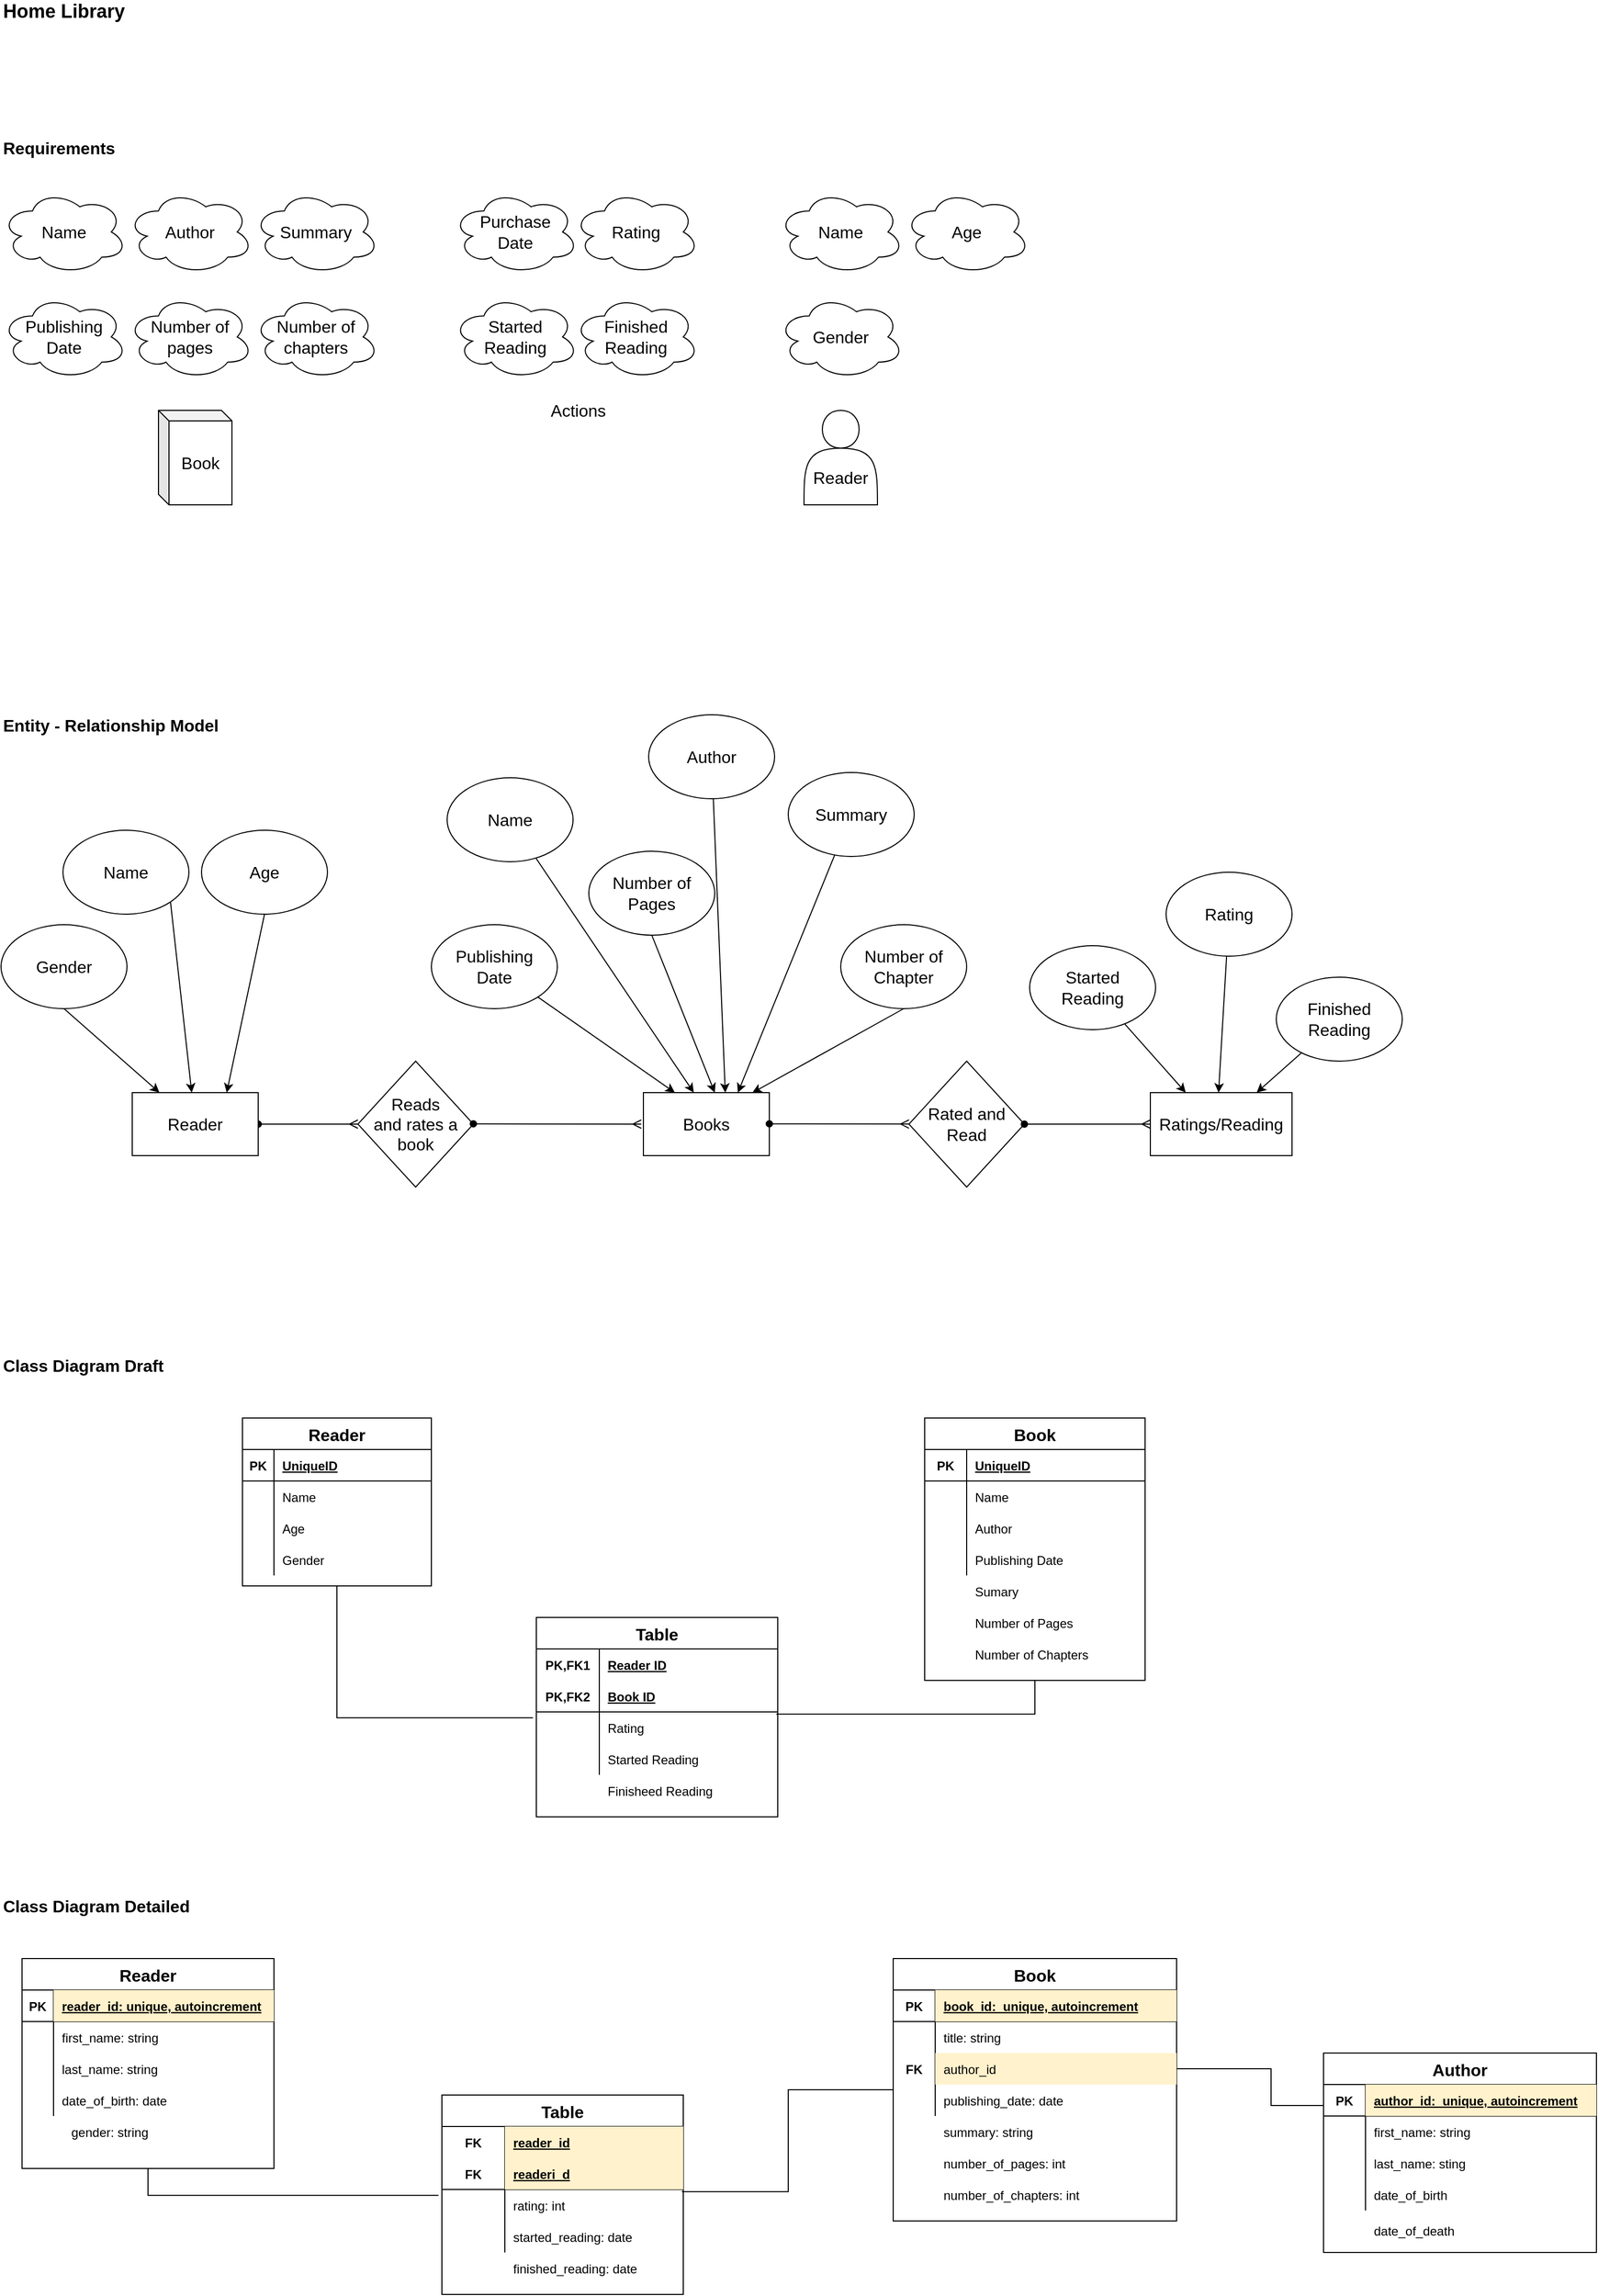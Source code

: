 <mxfile version="13.8.8" type="github">
  <diagram id="lw3_j7wf6DfLCtdXSwcF" name="Page-1">
    <mxGraphModel dx="1221" dy="871" grid="1" gridSize="10" guides="1" tooltips="1" connect="1" arrows="1" fold="1" page="1" pageScale="1" pageWidth="827" pageHeight="1169" math="0" shadow="0">
      <root>
        <mxCell id="0" />
        <mxCell id="1" parent="0" />
        <mxCell id="b3z_TrKQlpET2KXninBQ-1" value="Requirements" style="text;html=1;strokeColor=none;fillColor=none;align=left;verticalAlign=middle;whiteSpace=wrap;rounded=0;fontSize=16;fontStyle=1" parent="1" vertex="1">
          <mxGeometry x="60" y="160" width="140" height="20" as="geometry" />
        </mxCell>
        <mxCell id="b3z_TrKQlpET2KXninBQ-3" value="Book" style="shape=cube;whiteSpace=wrap;html=1;boundedLbl=1;backgroundOutline=1;darkOpacity=0.05;darkOpacity2=0.1;fontSize=16;size=10;" parent="1" vertex="1">
          <mxGeometry x="210" y="420" width="70" height="90" as="geometry" />
        </mxCell>
        <mxCell id="b3z_TrKQlpET2KXninBQ-4" value="Name" style="ellipse;shape=cloud;whiteSpace=wrap;html=1;fontSize=16;" parent="1" vertex="1">
          <mxGeometry x="800" y="210" width="120" height="80" as="geometry" />
        </mxCell>
        <mxCell id="b3z_TrKQlpET2KXninBQ-5" value="Age" style="ellipse;shape=cloud;whiteSpace=wrap;html=1;fontSize=16;" parent="1" vertex="1">
          <mxGeometry x="920" y="210" width="120" height="80" as="geometry" />
        </mxCell>
        <mxCell id="b3z_TrKQlpET2KXninBQ-6" value="Gender" style="ellipse;shape=cloud;whiteSpace=wrap;html=1;fontSize=16;" parent="1" vertex="1">
          <mxGeometry x="800" y="310" width="120" height="80" as="geometry" />
        </mxCell>
        <mxCell id="b3z_TrKQlpET2KXninBQ-7" value="Name" style="ellipse;shape=cloud;whiteSpace=wrap;html=1;fontSize=16;" parent="1" vertex="1">
          <mxGeometry x="60" y="210" width="120" height="80" as="geometry" />
        </mxCell>
        <mxCell id="b3z_TrKQlpET2KXninBQ-8" value="Author" style="ellipse;shape=cloud;whiteSpace=wrap;html=1;fontSize=16;" parent="1" vertex="1">
          <mxGeometry x="180" y="210" width="120" height="80" as="geometry" />
        </mxCell>
        <mxCell id="b3z_TrKQlpET2KXninBQ-9" value="Summary" style="ellipse;shape=cloud;whiteSpace=wrap;html=1;fontSize=16;" parent="1" vertex="1">
          <mxGeometry x="300" y="210" width="120" height="80" as="geometry" />
        </mxCell>
        <mxCell id="b3z_TrKQlpET2KXninBQ-10" value="Number of pages" style="ellipse;shape=cloud;whiteSpace=wrap;html=1;fontSize=16;" parent="1" vertex="1">
          <mxGeometry x="180" y="310" width="120" height="80" as="geometry" />
        </mxCell>
        <mxCell id="b3z_TrKQlpET2KXninBQ-11" value="Number of chapters" style="ellipse;shape=cloud;whiteSpace=wrap;html=1;fontSize=16;" parent="1" vertex="1">
          <mxGeometry x="300" y="310" width="120" height="80" as="geometry" />
        </mxCell>
        <mxCell id="b3z_TrKQlpET2KXninBQ-12" value="Publishing&lt;br&gt;Date" style="ellipse;shape=cloud;whiteSpace=wrap;html=1;fontSize=16;" parent="1" vertex="1">
          <mxGeometry x="60" y="310" width="120" height="80" as="geometry" />
        </mxCell>
        <mxCell id="b3z_TrKQlpET2KXninBQ-13" value="Purchase&lt;br&gt;Date" style="ellipse;shape=cloud;whiteSpace=wrap;html=1;fontSize=16;" parent="1" vertex="1">
          <mxGeometry x="490" y="210" width="120" height="80" as="geometry" />
        </mxCell>
        <mxCell id="b3z_TrKQlpET2KXninBQ-14" value="Started&lt;br&gt;Reading" style="ellipse;shape=cloud;whiteSpace=wrap;html=1;fontSize=16;" parent="1" vertex="1">
          <mxGeometry x="490" y="310" width="120" height="80" as="geometry" />
        </mxCell>
        <mxCell id="b3z_TrKQlpET2KXninBQ-15" value="Finished&lt;br&gt;Reading" style="ellipse;shape=cloud;whiteSpace=wrap;html=1;fontSize=16;" parent="1" vertex="1">
          <mxGeometry x="605" y="310" width="120" height="80" as="geometry" />
        </mxCell>
        <mxCell id="b3z_TrKQlpET2KXninBQ-16" value="Home Library" style="text;html=1;strokeColor=none;fillColor=none;align=left;verticalAlign=middle;whiteSpace=wrap;rounded=0;fontSize=18;fontStyle=1" parent="1" vertex="1">
          <mxGeometry x="60" y="30" width="150" height="20" as="geometry" />
        </mxCell>
        <mxCell id="b3z_TrKQlpET2KXninBQ-19" value="Rating" style="ellipse;shape=cloud;whiteSpace=wrap;html=1;fontSize=16;" parent="1" vertex="1">
          <mxGeometry x="605" y="210" width="120" height="80" as="geometry" />
        </mxCell>
        <mxCell id="b3z_TrKQlpET2KXninBQ-22" value="&lt;br&gt;&lt;br&gt;Reader" style="shape=actor;whiteSpace=wrap;html=1;fontSize=16;align=center;" parent="1" vertex="1">
          <mxGeometry x="825" y="420" width="70" height="90" as="geometry" />
        </mxCell>
        <mxCell id="b3z_TrKQlpET2KXninBQ-24" value="Actions" style="text;html=1;strokeColor=none;fillColor=none;align=center;verticalAlign=middle;whiteSpace=wrap;rounded=0;fontSize=16;" parent="1" vertex="1">
          <mxGeometry x="590" y="410" width="40" height="20" as="geometry" />
        </mxCell>
        <mxCell id="b3z_TrKQlpET2KXninBQ-25" value="Entity - Relationship Model" style="text;html=1;strokeColor=none;fillColor=none;align=left;verticalAlign=middle;whiteSpace=wrap;rounded=0;fontSize=16;fontStyle=1" parent="1" vertex="1">
          <mxGeometry x="60" y="710" width="220" height="20" as="geometry" />
        </mxCell>
        <mxCell id="b3z_TrKQlpET2KXninBQ-27" value="Books&lt;span style=&quot;color: rgba(0 , 0 , 0 , 0) ; font-family: monospace ; font-size: 0px&quot;&gt;%3CmxGraphModel%3E%3Croot%3E%3CmxCell%20id%3D%220%22%2F%3E%3CmxCell%20id%3D%221%22%20parent%3D%220%22%2F%3E%3CmxCell%20id%3D%222%22%20value%3D%22Requirements%22%20style%3D%22text%3Bhtml%3D1%3BstrokeColor%3Dnone%3BfillColor%3Dnone%3Balign%3Dleft%3BverticalAlign%3Dmiddle%3BwhiteSpace%3Dwrap%3Brounded%3D0%3BfontSize%3D16%3BfontStyle%3D1%22%20vertex%3D%221%22%20parent%3D%221%22%3E%3CmxGeometry%20x%3D%2240%22%20y%3D%2290%22%20width%3D%22140%22%20height%3D%2220%22%20as%3D%22geometry%22%2F%3E%3C%2FmxCell%3E%3C%2Froot%3E%3C%2FmxGraphModel%3E&lt;/span&gt;" style="rounded=0;whiteSpace=wrap;html=1;fontSize=16;align=center;" parent="1" vertex="1">
          <mxGeometry x="672" y="1070" width="120" height="60" as="geometry" />
        </mxCell>
        <mxCell id="b3z_TrKQlpET2KXninBQ-28" value="Ratings/Reading" style="rounded=0;whiteSpace=wrap;html=1;fontSize=16;align=center;" parent="1" vertex="1">
          <mxGeometry x="1155" y="1070" width="135" height="60" as="geometry" />
        </mxCell>
        <mxCell id="b3z_TrKQlpET2KXninBQ-67" style="edgeStyle=none;rounded=0;orthogonalLoop=1;jettySize=auto;html=1;entryX=0;entryY=0.5;entryDx=0;entryDy=0;fontSize=16;startArrow=oval;startFill=1;endArrow=ERmany;endFill=0;" parent="1" source="b3z_TrKQlpET2KXninBQ-29" target="b3z_TrKQlpET2KXninBQ-45" edge="1">
          <mxGeometry relative="1" as="geometry" />
        </mxCell>
        <mxCell id="b3z_TrKQlpET2KXninBQ-29" value="Reader" style="rounded=0;whiteSpace=wrap;html=1;fontSize=16;align=center;" parent="1" vertex="1">
          <mxGeometry x="185" y="1070" width="120" height="60" as="geometry" />
        </mxCell>
        <mxCell id="b3z_TrKQlpET2KXninBQ-60" style="edgeStyle=none;rounded=0;orthogonalLoop=1;jettySize=auto;html=1;fontSize=16;" parent="1" source="b3z_TrKQlpET2KXninBQ-30" edge="1">
          <mxGeometry relative="1" as="geometry">
            <mxPoint x="720" y="1070" as="targetPoint" />
          </mxGeometry>
        </mxCell>
        <mxCell id="b3z_TrKQlpET2KXninBQ-30" value="Name" style="ellipse;whiteSpace=wrap;html=1;fontSize=16;align=center;" parent="1" vertex="1">
          <mxGeometry x="485" y="770" width="120" height="80" as="geometry" />
        </mxCell>
        <mxCell id="b3z_TrKQlpET2KXninBQ-61" style="edgeStyle=none;rounded=0;orthogonalLoop=1;jettySize=auto;html=1;fontSize=16;" parent="1" source="b3z_TrKQlpET2KXninBQ-31" edge="1">
          <mxGeometry relative="1" as="geometry">
            <mxPoint x="750" y="1070" as="targetPoint" />
          </mxGeometry>
        </mxCell>
        <mxCell id="b3z_TrKQlpET2KXninBQ-31" value="Author" style="ellipse;whiteSpace=wrap;html=1;fontSize=16;align=center;" parent="1" vertex="1">
          <mxGeometry x="677" y="710" width="120" height="80" as="geometry" />
        </mxCell>
        <mxCell id="b3z_TrKQlpET2KXninBQ-62" style="edgeStyle=none;rounded=0;orthogonalLoop=1;jettySize=auto;html=1;entryX=0.75;entryY=0;entryDx=0;entryDy=0;fontSize=16;" parent="1" source="b3z_TrKQlpET2KXninBQ-32" target="b3z_TrKQlpET2KXninBQ-27" edge="1">
          <mxGeometry relative="1" as="geometry" />
        </mxCell>
        <mxCell id="b3z_TrKQlpET2KXninBQ-32" value="Summary" style="ellipse;whiteSpace=wrap;html=1;fontSize=16;align=center;" parent="1" vertex="1">
          <mxGeometry x="810" y="765" width="120" height="80" as="geometry" />
        </mxCell>
        <mxCell id="b3z_TrKQlpET2KXninBQ-57" style="edgeStyle=none;rounded=0;orthogonalLoop=1;jettySize=auto;html=1;entryX=0.25;entryY=0;entryDx=0;entryDy=0;fontSize=16;" parent="1" source="b3z_TrKQlpET2KXninBQ-33" target="b3z_TrKQlpET2KXninBQ-27" edge="1">
          <mxGeometry relative="1" as="geometry" />
        </mxCell>
        <mxCell id="b3z_TrKQlpET2KXninBQ-33" value="Publishing&lt;br&gt;Date" style="ellipse;whiteSpace=wrap;html=1;fontSize=16;align=center;" parent="1" vertex="1">
          <mxGeometry x="470" y="910" width="120" height="80" as="geometry" />
        </mxCell>
        <mxCell id="b3z_TrKQlpET2KXninBQ-58" style="edgeStyle=none;rounded=0;orthogonalLoop=1;jettySize=auto;html=1;exitX=0.5;exitY=1;exitDx=0;exitDy=0;fontSize=16;" parent="1" source="b3z_TrKQlpET2KXninBQ-34" edge="1">
          <mxGeometry relative="1" as="geometry">
            <mxPoint x="740" y="1070" as="targetPoint" />
          </mxGeometry>
        </mxCell>
        <mxCell id="b3z_TrKQlpET2KXninBQ-34" value="Number of&lt;br&gt;Pages" style="ellipse;whiteSpace=wrap;html=1;fontSize=16;align=center;" parent="1" vertex="1">
          <mxGeometry x="620" y="840" width="120" height="80" as="geometry" />
        </mxCell>
        <mxCell id="b3z_TrKQlpET2KXninBQ-59" style="edgeStyle=none;rounded=0;orthogonalLoop=1;jettySize=auto;html=1;exitX=0.5;exitY=1;exitDx=0;exitDy=0;entryX=0.865;entryY=0.002;entryDx=0;entryDy=0;fontSize=16;entryPerimeter=0;" parent="1" source="b3z_TrKQlpET2KXninBQ-35" target="b3z_TrKQlpET2KXninBQ-27" edge="1">
          <mxGeometry relative="1" as="geometry" />
        </mxCell>
        <mxCell id="b3z_TrKQlpET2KXninBQ-35" value="Number of&lt;br&gt;Chapter" style="ellipse;whiteSpace=wrap;html=1;fontSize=16;align=center;" parent="1" vertex="1">
          <mxGeometry x="860" y="910" width="120" height="80" as="geometry" />
        </mxCell>
        <mxCell id="b3z_TrKQlpET2KXninBQ-65" style="edgeStyle=none;rounded=0;orthogonalLoop=1;jettySize=auto;html=1;fontSize=16;" parent="1" source="b3z_TrKQlpET2KXninBQ-37" edge="1">
          <mxGeometry relative="1" as="geometry">
            <mxPoint x="1220" y="1070" as="targetPoint" />
          </mxGeometry>
        </mxCell>
        <mxCell id="b3z_TrKQlpET2KXninBQ-37" value="Rating" style="ellipse;whiteSpace=wrap;html=1;fontSize=16;align=center;" parent="1" vertex="1">
          <mxGeometry x="1170" y="860" width="120" height="80" as="geometry" />
        </mxCell>
        <mxCell id="b3z_TrKQlpET2KXninBQ-63" style="edgeStyle=none;rounded=0;orthogonalLoop=1;jettySize=auto;html=1;entryX=0.25;entryY=0;entryDx=0;entryDy=0;fontSize=16;" parent="1" source="b3z_TrKQlpET2KXninBQ-38" target="b3z_TrKQlpET2KXninBQ-28" edge="1">
          <mxGeometry relative="1" as="geometry" />
        </mxCell>
        <mxCell id="b3z_TrKQlpET2KXninBQ-38" value="Started&lt;br&gt;Reading" style="ellipse;whiteSpace=wrap;html=1;fontSize=16;align=center;" parent="1" vertex="1">
          <mxGeometry x="1040" y="930" width="120" height="80" as="geometry" />
        </mxCell>
        <mxCell id="b3z_TrKQlpET2KXninBQ-40" value="Rated and Read" style="rhombus;whiteSpace=wrap;html=1;fontSize=16;align=center;" parent="1" vertex="1">
          <mxGeometry x="925" y="1040" width="110" height="120" as="geometry" />
        </mxCell>
        <mxCell id="b3z_TrKQlpET2KXninBQ-66" style="edgeStyle=none;rounded=0;orthogonalLoop=1;jettySize=auto;html=1;entryX=0.75;entryY=0;entryDx=0;entryDy=0;fontSize=16;" parent="1" source="b3z_TrKQlpET2KXninBQ-41" target="b3z_TrKQlpET2KXninBQ-28" edge="1">
          <mxGeometry relative="1" as="geometry" />
        </mxCell>
        <mxCell id="b3z_TrKQlpET2KXninBQ-41" value="Finished&lt;br&gt;Reading" style="ellipse;whiteSpace=wrap;html=1;fontSize=16;align=center;" parent="1" vertex="1">
          <mxGeometry x="1275" y="960" width="120" height="80" as="geometry" />
        </mxCell>
        <mxCell id="b3z_TrKQlpET2KXninBQ-53" style="rounded=0;orthogonalLoop=1;jettySize=auto;html=1;exitX=1;exitY=1;exitDx=0;exitDy=0;fontSize=16;" parent="1" source="b3z_TrKQlpET2KXninBQ-42" target="b3z_TrKQlpET2KXninBQ-29" edge="1">
          <mxGeometry relative="1" as="geometry" />
        </mxCell>
        <mxCell id="b3z_TrKQlpET2KXninBQ-42" value="Name" style="ellipse;whiteSpace=wrap;html=1;fontSize=16;align=center;" parent="1" vertex="1">
          <mxGeometry x="119" y="820" width="120" height="80" as="geometry" />
        </mxCell>
        <mxCell id="b3z_TrKQlpET2KXninBQ-56" style="edgeStyle=none;rounded=0;orthogonalLoop=1;jettySize=auto;html=1;exitX=0.5;exitY=1;exitDx=0;exitDy=0;entryX=0.75;entryY=0;entryDx=0;entryDy=0;fontSize=16;" parent="1" source="b3z_TrKQlpET2KXninBQ-43" target="b3z_TrKQlpET2KXninBQ-29" edge="1">
          <mxGeometry relative="1" as="geometry" />
        </mxCell>
        <mxCell id="b3z_TrKQlpET2KXninBQ-43" value="Age" style="ellipse;whiteSpace=wrap;html=1;fontSize=16;align=center;" parent="1" vertex="1">
          <mxGeometry x="251" y="820" width="120" height="80" as="geometry" />
        </mxCell>
        <mxCell id="b3z_TrKQlpET2KXninBQ-52" style="rounded=0;orthogonalLoop=1;jettySize=auto;html=1;exitX=0.5;exitY=1;exitDx=0;exitDy=0;fontSize=16;" parent="1" source="b3z_TrKQlpET2KXninBQ-44" target="b3z_TrKQlpET2KXninBQ-29" edge="1">
          <mxGeometry relative="1" as="geometry" />
        </mxCell>
        <mxCell id="b3z_TrKQlpET2KXninBQ-44" value="Gender" style="ellipse;whiteSpace=wrap;html=1;fontSize=16;align=center;" parent="1" vertex="1">
          <mxGeometry x="60" y="910" width="120" height="80" as="geometry" />
        </mxCell>
        <mxCell id="b3z_TrKQlpET2KXninBQ-45" value="Reads&lt;br&gt;and rates a&lt;br&gt;book" style="rhombus;whiteSpace=wrap;html=1;fontSize=16;align=center;" parent="1" vertex="1">
          <mxGeometry x="400" y="1040" width="110" height="120" as="geometry" />
        </mxCell>
        <mxCell id="b3z_TrKQlpET2KXninBQ-68" style="edgeStyle=none;rounded=0;orthogonalLoop=1;jettySize=auto;html=1;fontSize=16;startArrow=oval;startFill=1;endArrow=ERmany;endFill=0;" parent="1" edge="1">
          <mxGeometry relative="1" as="geometry">
            <mxPoint x="510" y="1099.71" as="sourcePoint" />
            <mxPoint x="670" y="1100" as="targetPoint" />
          </mxGeometry>
        </mxCell>
        <mxCell id="b3z_TrKQlpET2KXninBQ-69" style="edgeStyle=none;rounded=0;orthogonalLoop=1;jettySize=auto;html=1;fontSize=16;startArrow=oval;startFill=1;endArrow=ERmany;endFill=0;" parent="1" target="b3z_TrKQlpET2KXninBQ-40" edge="1">
          <mxGeometry relative="1" as="geometry">
            <mxPoint x="792" y="1099.71" as="sourcePoint" />
            <mxPoint x="887" y="1099.71" as="targetPoint" />
          </mxGeometry>
        </mxCell>
        <mxCell id="b3z_TrKQlpET2KXninBQ-70" style="edgeStyle=none;rounded=0;orthogonalLoop=1;jettySize=auto;html=1;fontSize=16;startArrow=oval;startFill=1;endArrow=ERmany;endFill=0;exitX=1;exitY=0.5;exitDx=0;exitDy=0;entryX=0;entryY=0.5;entryDx=0;entryDy=0;" parent="1" source="b3z_TrKQlpET2KXninBQ-40" target="b3z_TrKQlpET2KXninBQ-28" edge="1">
          <mxGeometry relative="1" as="geometry">
            <mxPoint x="802" y="1109.71" as="sourcePoint" />
            <mxPoint x="935.078" y="1109.915" as="targetPoint" />
          </mxGeometry>
        </mxCell>
        <mxCell id="b3z_TrKQlpET2KXninBQ-170" style="edgeStyle=orthogonalEdgeStyle;rounded=0;orthogonalLoop=1;jettySize=auto;html=1;entryX=-0.014;entryY=0.186;entryDx=0;entryDy=0;entryPerimeter=0;startArrow=none;startFill=0;endArrow=none;endFill=0;fontSize=16;" parent="1" source="b3z_TrKQlpET2KXninBQ-113" target="b3z_TrKQlpET2KXninBQ-146" edge="1">
          <mxGeometry relative="1" as="geometry" />
        </mxCell>
        <mxCell id="b3z_TrKQlpET2KXninBQ-113" value="Reader" style="shape=table;startSize=30;container=1;collapsible=1;childLayout=tableLayout;fixedRows=1;rowLines=0;fontStyle=1;align=center;resizeLast=1;fontSize=16;" parent="1" vertex="1">
          <mxGeometry x="290" y="1380" width="180" height="160" as="geometry" />
        </mxCell>
        <mxCell id="b3z_TrKQlpET2KXninBQ-114" value="" style="shape=partialRectangle;collapsible=0;dropTarget=0;pointerEvents=0;fillColor=none;top=0;left=0;bottom=1;right=0;points=[[0,0.5],[1,0.5]];portConstraint=eastwest;" parent="b3z_TrKQlpET2KXninBQ-113" vertex="1">
          <mxGeometry y="30" width="180" height="30" as="geometry" />
        </mxCell>
        <mxCell id="b3z_TrKQlpET2KXninBQ-115" value="PK" style="shape=partialRectangle;connectable=0;fillColor=none;top=0;left=0;bottom=0;right=0;fontStyle=1;overflow=hidden;" parent="b3z_TrKQlpET2KXninBQ-114" vertex="1">
          <mxGeometry width="30" height="30" as="geometry" />
        </mxCell>
        <mxCell id="b3z_TrKQlpET2KXninBQ-116" value="UniqueID" style="shape=partialRectangle;connectable=0;fillColor=none;top=0;left=0;bottom=0;right=0;align=left;spacingLeft=6;fontStyle=5;overflow=hidden;" parent="b3z_TrKQlpET2KXninBQ-114" vertex="1">
          <mxGeometry x="30" width="150" height="30" as="geometry" />
        </mxCell>
        <mxCell id="b3z_TrKQlpET2KXninBQ-117" value="" style="shape=partialRectangle;collapsible=0;dropTarget=0;pointerEvents=0;fillColor=none;top=0;left=0;bottom=0;right=0;points=[[0,0.5],[1,0.5]];portConstraint=eastwest;" parent="b3z_TrKQlpET2KXninBQ-113" vertex="1">
          <mxGeometry y="60" width="180" height="30" as="geometry" />
        </mxCell>
        <mxCell id="b3z_TrKQlpET2KXninBQ-118" value="" style="shape=partialRectangle;connectable=0;fillColor=none;top=0;left=0;bottom=0;right=0;editable=1;overflow=hidden;" parent="b3z_TrKQlpET2KXninBQ-117" vertex="1">
          <mxGeometry width="30" height="30" as="geometry" />
        </mxCell>
        <mxCell id="b3z_TrKQlpET2KXninBQ-119" value="Name" style="shape=partialRectangle;connectable=0;fillColor=none;top=0;left=0;bottom=0;right=0;align=left;spacingLeft=6;overflow=hidden;" parent="b3z_TrKQlpET2KXninBQ-117" vertex="1">
          <mxGeometry x="30" width="150" height="30" as="geometry" />
        </mxCell>
        <mxCell id="b3z_TrKQlpET2KXninBQ-120" value="" style="shape=partialRectangle;collapsible=0;dropTarget=0;pointerEvents=0;fillColor=none;top=0;left=0;bottom=0;right=0;points=[[0,0.5],[1,0.5]];portConstraint=eastwest;" parent="b3z_TrKQlpET2KXninBQ-113" vertex="1">
          <mxGeometry y="90" width="180" height="30" as="geometry" />
        </mxCell>
        <mxCell id="b3z_TrKQlpET2KXninBQ-121" value="" style="shape=partialRectangle;connectable=0;fillColor=none;top=0;left=0;bottom=0;right=0;editable=1;overflow=hidden;" parent="b3z_TrKQlpET2KXninBQ-120" vertex="1">
          <mxGeometry width="30" height="30" as="geometry" />
        </mxCell>
        <mxCell id="b3z_TrKQlpET2KXninBQ-122" value="Age" style="shape=partialRectangle;connectable=0;fillColor=none;top=0;left=0;bottom=0;right=0;align=left;spacingLeft=6;overflow=hidden;" parent="b3z_TrKQlpET2KXninBQ-120" vertex="1">
          <mxGeometry x="30" width="150" height="30" as="geometry" />
        </mxCell>
        <mxCell id="b3z_TrKQlpET2KXninBQ-123" value="" style="shape=partialRectangle;collapsible=0;dropTarget=0;pointerEvents=0;fillColor=none;top=0;left=0;bottom=0;right=0;points=[[0,0.5],[1,0.5]];portConstraint=eastwest;" parent="b3z_TrKQlpET2KXninBQ-113" vertex="1">
          <mxGeometry y="120" width="180" height="30" as="geometry" />
        </mxCell>
        <mxCell id="b3z_TrKQlpET2KXninBQ-124" value="" style="shape=partialRectangle;connectable=0;fillColor=none;top=0;left=0;bottom=0;right=0;editable=1;overflow=hidden;" parent="b3z_TrKQlpET2KXninBQ-123" vertex="1">
          <mxGeometry width="30" height="30" as="geometry" />
        </mxCell>
        <mxCell id="b3z_TrKQlpET2KXninBQ-125" value="Gender" style="shape=partialRectangle;connectable=0;fillColor=none;top=0;left=0;bottom=0;right=0;align=left;spacingLeft=6;overflow=hidden;" parent="b3z_TrKQlpET2KXninBQ-123" vertex="1">
          <mxGeometry x="30" width="150" height="30" as="geometry" />
        </mxCell>
        <mxCell id="b3z_TrKQlpET2KXninBQ-171" style="edgeStyle=orthogonalEdgeStyle;rounded=0;orthogonalLoop=1;jettySize=auto;html=1;entryX=0.994;entryY=0.071;entryDx=0;entryDy=0;entryPerimeter=0;startArrow=none;startFill=0;endArrow=none;endFill=0;fontSize=16;" parent="1" source="b3z_TrKQlpET2KXninBQ-126" target="b3z_TrKQlpET2KXninBQ-146" edge="1">
          <mxGeometry relative="1" as="geometry" />
        </mxCell>
        <mxCell id="b3z_TrKQlpET2KXninBQ-126" value="Book" style="shape=table;startSize=30;container=1;collapsible=1;childLayout=tableLayout;fixedRows=1;rowLines=0;fontStyle=1;align=center;resizeLast=1;fontSize=16;" parent="1" vertex="1">
          <mxGeometry x="940" y="1380" width="210" height="250" as="geometry" />
        </mxCell>
        <mxCell id="b3z_TrKQlpET2KXninBQ-127" value="" style="shape=partialRectangle;collapsible=0;dropTarget=0;pointerEvents=0;fillColor=none;top=0;left=0;bottom=1;right=0;points=[[0,0.5],[1,0.5]];portConstraint=eastwest;" parent="b3z_TrKQlpET2KXninBQ-126" vertex="1">
          <mxGeometry y="30" width="210" height="30" as="geometry" />
        </mxCell>
        <mxCell id="b3z_TrKQlpET2KXninBQ-128" value="PK" style="shape=partialRectangle;connectable=0;fillColor=none;top=0;left=0;bottom=0;right=0;fontStyle=1;overflow=hidden;" parent="b3z_TrKQlpET2KXninBQ-127" vertex="1">
          <mxGeometry width="40" height="30" as="geometry" />
        </mxCell>
        <mxCell id="b3z_TrKQlpET2KXninBQ-129" value="UniqueID" style="shape=partialRectangle;connectable=0;fillColor=none;top=0;left=0;bottom=0;right=0;align=left;spacingLeft=6;fontStyle=5;overflow=hidden;" parent="b3z_TrKQlpET2KXninBQ-127" vertex="1">
          <mxGeometry x="40" width="170" height="30" as="geometry" />
        </mxCell>
        <mxCell id="b3z_TrKQlpET2KXninBQ-130" value="" style="shape=partialRectangle;collapsible=0;dropTarget=0;pointerEvents=0;fillColor=none;top=0;left=0;bottom=0;right=0;points=[[0,0.5],[1,0.5]];portConstraint=eastwest;" parent="b3z_TrKQlpET2KXninBQ-126" vertex="1">
          <mxGeometry y="60" width="210" height="30" as="geometry" />
        </mxCell>
        <mxCell id="b3z_TrKQlpET2KXninBQ-131" value="" style="shape=partialRectangle;connectable=0;fillColor=none;top=0;left=0;bottom=0;right=0;editable=1;overflow=hidden;" parent="b3z_TrKQlpET2KXninBQ-130" vertex="1">
          <mxGeometry width="40" height="30" as="geometry" />
        </mxCell>
        <mxCell id="b3z_TrKQlpET2KXninBQ-132" value="Name" style="shape=partialRectangle;connectable=0;fillColor=none;top=0;left=0;bottom=0;right=0;align=left;spacingLeft=6;overflow=hidden;" parent="b3z_TrKQlpET2KXninBQ-130" vertex="1">
          <mxGeometry x="40" width="170" height="30" as="geometry" />
        </mxCell>
        <mxCell id="b3z_TrKQlpET2KXninBQ-133" value="" style="shape=partialRectangle;collapsible=0;dropTarget=0;pointerEvents=0;fillColor=none;top=0;left=0;bottom=0;right=0;points=[[0,0.5],[1,0.5]];portConstraint=eastwest;" parent="b3z_TrKQlpET2KXninBQ-126" vertex="1">
          <mxGeometry y="90" width="210" height="30" as="geometry" />
        </mxCell>
        <mxCell id="b3z_TrKQlpET2KXninBQ-134" value="" style="shape=partialRectangle;connectable=0;fillColor=none;top=0;left=0;bottom=0;right=0;editable=1;overflow=hidden;" parent="b3z_TrKQlpET2KXninBQ-133" vertex="1">
          <mxGeometry width="40" height="30" as="geometry" />
        </mxCell>
        <mxCell id="b3z_TrKQlpET2KXninBQ-135" value="Author" style="shape=partialRectangle;connectable=0;fillColor=none;top=0;left=0;bottom=0;right=0;align=left;spacingLeft=6;overflow=hidden;" parent="b3z_TrKQlpET2KXninBQ-133" vertex="1">
          <mxGeometry x="40" width="170" height="30" as="geometry" />
        </mxCell>
        <mxCell id="b3z_TrKQlpET2KXninBQ-136" value="" style="shape=partialRectangle;collapsible=0;dropTarget=0;pointerEvents=0;fillColor=none;top=0;left=0;bottom=0;right=0;points=[[0,0.5],[1,0.5]];portConstraint=eastwest;" parent="b3z_TrKQlpET2KXninBQ-126" vertex="1">
          <mxGeometry y="120" width="210" height="30" as="geometry" />
        </mxCell>
        <mxCell id="b3z_TrKQlpET2KXninBQ-137" value="" style="shape=partialRectangle;connectable=0;fillColor=none;top=0;left=0;bottom=0;right=0;editable=1;overflow=hidden;" parent="b3z_TrKQlpET2KXninBQ-136" vertex="1">
          <mxGeometry width="40" height="30" as="geometry" />
        </mxCell>
        <mxCell id="b3z_TrKQlpET2KXninBQ-138" value="Publishing Date" style="shape=partialRectangle;connectable=0;fillColor=none;top=0;left=0;bottom=0;right=0;align=left;spacingLeft=6;overflow=hidden;" parent="b3z_TrKQlpET2KXninBQ-136" vertex="1">
          <mxGeometry x="40" width="170" height="30" as="geometry" />
        </mxCell>
        <mxCell id="b3z_TrKQlpET2KXninBQ-139" value="Table" style="shape=table;startSize=30;container=1;collapsible=1;childLayout=tableLayout;fixedRows=1;rowLines=0;fontStyle=1;align=center;resizeLast=1;fontSize=16;" parent="1" vertex="1">
          <mxGeometry x="570" y="1570" width="230" height="190" as="geometry" />
        </mxCell>
        <mxCell id="b3z_TrKQlpET2KXninBQ-140" value="" style="shape=partialRectangle;collapsible=0;dropTarget=0;pointerEvents=0;fillColor=none;top=0;left=0;bottom=0;right=0;points=[[0,0.5],[1,0.5]];portConstraint=eastwest;" parent="b3z_TrKQlpET2KXninBQ-139" vertex="1">
          <mxGeometry y="30" width="230" height="30" as="geometry" />
        </mxCell>
        <mxCell id="b3z_TrKQlpET2KXninBQ-141" value="PK,FK1" style="shape=partialRectangle;connectable=0;fillColor=none;top=0;left=0;bottom=0;right=0;fontStyle=1;overflow=hidden;" parent="b3z_TrKQlpET2KXninBQ-140" vertex="1">
          <mxGeometry width="60" height="30" as="geometry" />
        </mxCell>
        <mxCell id="b3z_TrKQlpET2KXninBQ-142" value="Reader ID" style="shape=partialRectangle;connectable=0;fillColor=none;top=0;left=0;bottom=0;right=0;align=left;spacingLeft=6;fontStyle=5;overflow=hidden;" parent="b3z_TrKQlpET2KXninBQ-140" vertex="1">
          <mxGeometry x="60" width="170" height="30" as="geometry" />
        </mxCell>
        <mxCell id="b3z_TrKQlpET2KXninBQ-143" value="" style="shape=partialRectangle;collapsible=0;dropTarget=0;pointerEvents=0;fillColor=none;top=0;left=0;bottom=1;right=0;points=[[0,0.5],[1,0.5]];portConstraint=eastwest;" parent="b3z_TrKQlpET2KXninBQ-139" vertex="1">
          <mxGeometry y="60" width="230" height="30" as="geometry" />
        </mxCell>
        <mxCell id="b3z_TrKQlpET2KXninBQ-144" value="PK,FK2" style="shape=partialRectangle;connectable=0;fillColor=none;top=0;left=0;bottom=0;right=0;fontStyle=1;overflow=hidden;" parent="b3z_TrKQlpET2KXninBQ-143" vertex="1">
          <mxGeometry width="60" height="30" as="geometry" />
        </mxCell>
        <mxCell id="b3z_TrKQlpET2KXninBQ-145" value="Book ID" style="shape=partialRectangle;connectable=0;fillColor=none;top=0;left=0;bottom=0;right=0;align=left;spacingLeft=6;fontStyle=5;overflow=hidden;" parent="b3z_TrKQlpET2KXninBQ-143" vertex="1">
          <mxGeometry x="60" width="170" height="30" as="geometry" />
        </mxCell>
        <mxCell id="b3z_TrKQlpET2KXninBQ-146" value="" style="shape=partialRectangle;collapsible=0;dropTarget=0;pointerEvents=0;fillColor=none;top=0;left=0;bottom=0;right=0;points=[[0,0.5],[1,0.5]];portConstraint=eastwest;" parent="b3z_TrKQlpET2KXninBQ-139" vertex="1">
          <mxGeometry y="90" width="230" height="30" as="geometry" />
        </mxCell>
        <mxCell id="b3z_TrKQlpET2KXninBQ-147" value="" style="shape=partialRectangle;connectable=0;fillColor=none;top=0;left=0;bottom=0;right=0;editable=1;overflow=hidden;" parent="b3z_TrKQlpET2KXninBQ-146" vertex="1">
          <mxGeometry width="60" height="30" as="geometry" />
        </mxCell>
        <mxCell id="b3z_TrKQlpET2KXninBQ-148" value="Rating" style="shape=partialRectangle;connectable=0;fillColor=none;top=0;left=0;bottom=0;right=0;align=left;spacingLeft=6;overflow=hidden;" parent="b3z_TrKQlpET2KXninBQ-146" vertex="1">
          <mxGeometry x="60" width="170" height="30" as="geometry" />
        </mxCell>
        <mxCell id="b3z_TrKQlpET2KXninBQ-149" value="" style="shape=partialRectangle;collapsible=0;dropTarget=0;pointerEvents=0;fillColor=none;top=0;left=0;bottom=0;right=0;points=[[0,0.5],[1,0.5]];portConstraint=eastwest;" parent="b3z_TrKQlpET2KXninBQ-139" vertex="1">
          <mxGeometry y="120" width="230" height="30" as="geometry" />
        </mxCell>
        <mxCell id="b3z_TrKQlpET2KXninBQ-150" value="" style="shape=partialRectangle;connectable=0;fillColor=none;top=0;left=0;bottom=0;right=0;editable=1;overflow=hidden;" parent="b3z_TrKQlpET2KXninBQ-149" vertex="1">
          <mxGeometry width="60" height="30" as="geometry" />
        </mxCell>
        <mxCell id="b3z_TrKQlpET2KXninBQ-151" value="Started Reading" style="shape=partialRectangle;connectable=0;fillColor=none;top=0;left=0;bottom=0;right=0;align=left;spacingLeft=6;overflow=hidden;" parent="b3z_TrKQlpET2KXninBQ-149" vertex="1">
          <mxGeometry x="60" width="170" height="30" as="geometry" />
        </mxCell>
        <mxCell id="b3z_TrKQlpET2KXninBQ-165" value="Sumary" style="shape=partialRectangle;connectable=0;fillColor=none;top=0;left=0;bottom=0;right=0;align=left;spacingLeft=6;overflow=hidden;" parent="1" vertex="1">
          <mxGeometry x="980" y="1530" width="140" height="30" as="geometry" />
        </mxCell>
        <mxCell id="b3z_TrKQlpET2KXninBQ-166" value="Number of Pages" style="shape=partialRectangle;connectable=0;fillColor=none;top=0;left=0;bottom=0;right=0;align=left;spacingLeft=6;overflow=hidden;" parent="1" vertex="1">
          <mxGeometry x="980" y="1560" width="140" height="30" as="geometry" />
        </mxCell>
        <mxCell id="b3z_TrKQlpET2KXninBQ-167" value="Number of Chapters" style="shape=partialRectangle;connectable=0;fillColor=none;top=0;left=0;bottom=0;right=0;align=left;spacingLeft=6;overflow=hidden;" parent="1" vertex="1">
          <mxGeometry x="980" y="1590" width="140" height="30" as="geometry" />
        </mxCell>
        <mxCell id="b3z_TrKQlpET2KXninBQ-168" value="Finisheed Reading" style="shape=partialRectangle;connectable=0;fillColor=none;top=0;left=0;bottom=0;right=0;align=left;spacingLeft=6;overflow=hidden;" parent="1" vertex="1">
          <mxGeometry x="630" y="1720" width="170" height="30" as="geometry" />
        </mxCell>
        <mxCell id="b3z_TrKQlpET2KXninBQ-172" value="Class Diagram Draft" style="text;html=1;strokeColor=none;fillColor=none;align=left;verticalAlign=middle;whiteSpace=wrap;rounded=0;fontSize=16;fontStyle=1" parent="1" vertex="1">
          <mxGeometry x="60" y="1320" width="220" height="20" as="geometry" />
        </mxCell>
        <mxCell id="b3z_TrKQlpET2KXninBQ-174" style="edgeStyle=orthogonalEdgeStyle;rounded=0;orthogonalLoop=1;jettySize=auto;html=1;entryX=-0.014;entryY=0.186;entryDx=0;entryDy=0;entryPerimeter=0;startArrow=none;startFill=0;endArrow=none;endFill=0;fontSize=16;" parent="1" source="b3z_TrKQlpET2KXninBQ-175" target="b3z_TrKQlpET2KXninBQ-209" edge="1">
          <mxGeometry relative="1" as="geometry" />
        </mxCell>
        <mxCell id="b3z_TrKQlpET2KXninBQ-175" value="Reader" style="shape=table;startSize=30;container=1;collapsible=1;childLayout=tableLayout;fixedRows=1;rowLines=0;fontStyle=1;align=center;resizeLast=1;fontSize=16;" parent="1" vertex="1">
          <mxGeometry x="80" y="1895" width="240" height="200" as="geometry" />
        </mxCell>
        <mxCell id="b3z_TrKQlpET2KXninBQ-176" value="" style="shape=partialRectangle;collapsible=0;dropTarget=0;pointerEvents=0;fillColor=none;top=0;left=0;bottom=1;right=0;points=[[0,0.5],[1,0.5]];portConstraint=eastwest;" parent="b3z_TrKQlpET2KXninBQ-175" vertex="1">
          <mxGeometry y="30" width="240" height="30" as="geometry" />
        </mxCell>
        <mxCell id="b3z_TrKQlpET2KXninBQ-177" value="PK" style="shape=partialRectangle;connectable=0;fillColor=none;top=0;left=0;bottom=0;right=0;fontStyle=1;overflow=hidden;" parent="b3z_TrKQlpET2KXninBQ-176" vertex="1">
          <mxGeometry width="30" height="30" as="geometry" />
        </mxCell>
        <mxCell id="b3z_TrKQlpET2KXninBQ-178" value="reader_id: unique, autoincrement" style="shape=partialRectangle;connectable=0;fillColor=#fff2cc;top=0;left=0;bottom=0;right=0;align=left;spacingLeft=6;fontStyle=5;overflow=hidden;strokeColor=#d6b656;" parent="b3z_TrKQlpET2KXninBQ-176" vertex="1">
          <mxGeometry x="30" width="210" height="30" as="geometry" />
        </mxCell>
        <mxCell id="b3z_TrKQlpET2KXninBQ-179" value="" style="shape=partialRectangle;collapsible=0;dropTarget=0;pointerEvents=0;fillColor=none;top=0;left=0;bottom=0;right=0;points=[[0,0.5],[1,0.5]];portConstraint=eastwest;" parent="b3z_TrKQlpET2KXninBQ-175" vertex="1">
          <mxGeometry y="60" width="240" height="30" as="geometry" />
        </mxCell>
        <mxCell id="b3z_TrKQlpET2KXninBQ-180" value="" style="shape=partialRectangle;connectable=0;fillColor=none;top=0;left=0;bottom=0;right=0;editable=1;overflow=hidden;" parent="b3z_TrKQlpET2KXninBQ-179" vertex="1">
          <mxGeometry width="30" height="30" as="geometry" />
        </mxCell>
        <mxCell id="b3z_TrKQlpET2KXninBQ-181" value="first_name: string" style="shape=partialRectangle;connectable=0;fillColor=none;top=0;left=0;bottom=0;right=0;align=left;spacingLeft=6;overflow=hidden;" parent="b3z_TrKQlpET2KXninBQ-179" vertex="1">
          <mxGeometry x="30" width="210" height="30" as="geometry" />
        </mxCell>
        <mxCell id="b3z_TrKQlpET2KXninBQ-182" value="" style="shape=partialRectangle;collapsible=0;dropTarget=0;pointerEvents=0;fillColor=none;top=0;left=0;bottom=0;right=0;points=[[0,0.5],[1,0.5]];portConstraint=eastwest;" parent="b3z_TrKQlpET2KXninBQ-175" vertex="1">
          <mxGeometry y="90" width="240" height="30" as="geometry" />
        </mxCell>
        <mxCell id="b3z_TrKQlpET2KXninBQ-183" value="" style="shape=partialRectangle;connectable=0;fillColor=none;top=0;left=0;bottom=0;right=0;editable=1;overflow=hidden;" parent="b3z_TrKQlpET2KXninBQ-182" vertex="1">
          <mxGeometry width="30" height="30" as="geometry" />
        </mxCell>
        <mxCell id="b3z_TrKQlpET2KXninBQ-184" value="last_name: string" style="shape=partialRectangle;connectable=0;fillColor=none;top=0;left=0;bottom=0;right=0;align=left;spacingLeft=6;overflow=hidden;" parent="b3z_TrKQlpET2KXninBQ-182" vertex="1">
          <mxGeometry x="30" width="210" height="30" as="geometry" />
        </mxCell>
        <mxCell id="b3z_TrKQlpET2KXninBQ-185" value="" style="shape=partialRectangle;collapsible=0;dropTarget=0;pointerEvents=0;fillColor=none;top=0;left=0;bottom=0;right=0;points=[[0,0.5],[1,0.5]];portConstraint=eastwest;" parent="b3z_TrKQlpET2KXninBQ-175" vertex="1">
          <mxGeometry y="120" width="240" height="30" as="geometry" />
        </mxCell>
        <mxCell id="b3z_TrKQlpET2KXninBQ-186" value="" style="shape=partialRectangle;connectable=0;fillColor=none;top=0;left=0;bottom=0;right=0;editable=1;overflow=hidden;" parent="b3z_TrKQlpET2KXninBQ-185" vertex="1">
          <mxGeometry width="30" height="30" as="geometry" />
        </mxCell>
        <mxCell id="b3z_TrKQlpET2KXninBQ-187" value="date_of_birth: date" style="shape=partialRectangle;connectable=0;fillColor=none;top=0;left=0;bottom=0;right=0;align=left;spacingLeft=6;overflow=hidden;" parent="b3z_TrKQlpET2KXninBQ-185" vertex="1">
          <mxGeometry x="30" width="210" height="30" as="geometry" />
        </mxCell>
        <mxCell id="b3z_TrKQlpET2KXninBQ-188" style="edgeStyle=orthogonalEdgeStyle;rounded=0;orthogonalLoop=1;jettySize=auto;html=1;entryX=0.994;entryY=0.071;entryDx=0;entryDy=0;entryPerimeter=0;startArrow=none;startFill=0;endArrow=none;endFill=0;fontSize=16;" parent="1" source="b3z_TrKQlpET2KXninBQ-189" target="b3z_TrKQlpET2KXninBQ-209" edge="1">
          <mxGeometry relative="1" as="geometry" />
        </mxCell>
        <mxCell id="b3z_TrKQlpET2KXninBQ-189" value="Book" style="shape=table;startSize=30;container=1;collapsible=1;childLayout=tableLayout;fixedRows=1;rowLines=0;fontStyle=1;align=center;resizeLast=1;fontSize=16;" parent="1" vertex="1">
          <mxGeometry x="910" y="1895" width="270" height="250" as="geometry" />
        </mxCell>
        <mxCell id="b3z_TrKQlpET2KXninBQ-190" value="" style="shape=partialRectangle;collapsible=0;dropTarget=0;pointerEvents=0;fillColor=none;top=0;left=0;bottom=1;right=0;points=[[0,0.5],[1,0.5]];portConstraint=eastwest;" parent="b3z_TrKQlpET2KXninBQ-189" vertex="1">
          <mxGeometry y="30" width="270" height="30" as="geometry" />
        </mxCell>
        <mxCell id="b3z_TrKQlpET2KXninBQ-191" value="PK" style="shape=partialRectangle;connectable=0;fillColor=none;top=0;left=0;bottom=0;right=0;fontStyle=1;overflow=hidden;" parent="b3z_TrKQlpET2KXninBQ-190" vertex="1">
          <mxGeometry width="40" height="30" as="geometry" />
        </mxCell>
        <mxCell id="b3z_TrKQlpET2KXninBQ-192" value="book_id:  unique, autoincrement" style="shape=partialRectangle;connectable=0;fillColor=#fff2cc;top=0;left=0;bottom=0;right=0;align=left;spacingLeft=6;fontStyle=5;overflow=hidden;strokeColor=#d6b656;" parent="b3z_TrKQlpET2KXninBQ-190" vertex="1">
          <mxGeometry x="40" width="230" height="30" as="geometry" />
        </mxCell>
        <mxCell id="b3z_TrKQlpET2KXninBQ-193" value="" style="shape=partialRectangle;collapsible=0;dropTarget=0;pointerEvents=0;fillColor=none;top=0;left=0;bottom=0;right=0;points=[[0,0.5],[1,0.5]];portConstraint=eastwest;" parent="b3z_TrKQlpET2KXninBQ-189" vertex="1">
          <mxGeometry y="60" width="270" height="30" as="geometry" />
        </mxCell>
        <mxCell id="b3z_TrKQlpET2KXninBQ-194" value="" style="shape=partialRectangle;connectable=0;fillColor=none;top=0;left=0;bottom=0;right=0;editable=1;overflow=hidden;" parent="b3z_TrKQlpET2KXninBQ-193" vertex="1">
          <mxGeometry width="40" height="30" as="geometry" />
        </mxCell>
        <mxCell id="b3z_TrKQlpET2KXninBQ-195" value="title: string" style="shape=partialRectangle;connectable=0;fillColor=none;top=0;left=0;bottom=0;right=0;align=left;spacingLeft=6;overflow=hidden;" parent="b3z_TrKQlpET2KXninBQ-193" vertex="1">
          <mxGeometry x="40" width="230" height="30" as="geometry" />
        </mxCell>
        <mxCell id="b3z_TrKQlpET2KXninBQ-196" value="" style="shape=partialRectangle;collapsible=0;dropTarget=0;pointerEvents=0;fillColor=none;top=0;left=0;bottom=0;right=0;points=[[0,0.5],[1,0.5]];portConstraint=eastwest;" parent="b3z_TrKQlpET2KXninBQ-189" vertex="1">
          <mxGeometry y="90" width="270" height="30" as="geometry" />
        </mxCell>
        <mxCell id="b3z_TrKQlpET2KXninBQ-197" value="" style="shape=partialRectangle;connectable=0;fillColor=none;top=0;left=0;bottom=0;right=0;editable=1;overflow=hidden;" parent="b3z_TrKQlpET2KXninBQ-196" vertex="1">
          <mxGeometry width="40" height="30" as="geometry" />
        </mxCell>
        <mxCell id="b3z_TrKQlpET2KXninBQ-198" value="author_id" style="shape=partialRectangle;connectable=0;fillColor=#fff2cc;top=0;left=0;bottom=0;right=0;align=left;spacingLeft=6;overflow=hidden;strokeColor=#d6b656;" parent="b3z_TrKQlpET2KXninBQ-196" vertex="1">
          <mxGeometry x="40" width="230" height="30" as="geometry" />
        </mxCell>
        <mxCell id="b3z_TrKQlpET2KXninBQ-199" value="" style="shape=partialRectangle;collapsible=0;dropTarget=0;pointerEvents=0;fillColor=none;top=0;left=0;bottom=0;right=0;points=[[0,0.5],[1,0.5]];portConstraint=eastwest;" parent="b3z_TrKQlpET2KXninBQ-189" vertex="1">
          <mxGeometry y="120" width="270" height="30" as="geometry" />
        </mxCell>
        <mxCell id="b3z_TrKQlpET2KXninBQ-200" value="" style="shape=partialRectangle;connectable=0;fillColor=none;top=0;left=0;bottom=0;right=0;editable=1;overflow=hidden;" parent="b3z_TrKQlpET2KXninBQ-199" vertex="1">
          <mxGeometry width="40" height="30" as="geometry" />
        </mxCell>
        <mxCell id="b3z_TrKQlpET2KXninBQ-201" value="publishing_date: date" style="shape=partialRectangle;connectable=0;fillColor=none;top=0;left=0;bottom=0;right=0;align=left;spacingLeft=6;overflow=hidden;" parent="b3z_TrKQlpET2KXninBQ-199" vertex="1">
          <mxGeometry x="40" width="230" height="30" as="geometry" />
        </mxCell>
        <mxCell id="b3z_TrKQlpET2KXninBQ-202" value="Table" style="shape=table;startSize=30;container=1;collapsible=1;childLayout=tableLayout;fixedRows=1;rowLines=0;fontStyle=1;align=center;resizeLast=1;fontSize=16;" parent="1" vertex="1">
          <mxGeometry x="480" y="2025" width="230" height="190" as="geometry" />
        </mxCell>
        <mxCell id="b3z_TrKQlpET2KXninBQ-203" value="" style="shape=partialRectangle;collapsible=0;dropTarget=0;pointerEvents=0;fillColor=none;top=0;left=0;bottom=0;right=0;points=[[0,0.5],[1,0.5]];portConstraint=eastwest;" parent="b3z_TrKQlpET2KXninBQ-202" vertex="1">
          <mxGeometry y="30" width="230" height="30" as="geometry" />
        </mxCell>
        <mxCell id="b3z_TrKQlpET2KXninBQ-204" value="FK" style="shape=partialRectangle;connectable=0;fillColor=none;top=0;left=0;bottom=0;right=0;fontStyle=1;overflow=hidden;" parent="b3z_TrKQlpET2KXninBQ-203" vertex="1">
          <mxGeometry width="60" height="30" as="geometry" />
        </mxCell>
        <mxCell id="b3z_TrKQlpET2KXninBQ-205" value="reader_id" style="shape=partialRectangle;connectable=0;fillColor=#fff2cc;top=0;left=0;bottom=0;right=0;align=left;spacingLeft=6;fontStyle=5;overflow=hidden;strokeColor=#d6b656;" parent="b3z_TrKQlpET2KXninBQ-203" vertex="1">
          <mxGeometry x="60" width="170" height="30" as="geometry" />
        </mxCell>
        <mxCell id="b3z_TrKQlpET2KXninBQ-206" value="" style="shape=partialRectangle;collapsible=0;dropTarget=0;pointerEvents=0;fillColor=none;top=0;left=0;bottom=1;right=0;points=[[0,0.5],[1,0.5]];portConstraint=eastwest;" parent="b3z_TrKQlpET2KXninBQ-202" vertex="1">
          <mxGeometry y="60" width="230" height="30" as="geometry" />
        </mxCell>
        <mxCell id="b3z_TrKQlpET2KXninBQ-207" value="FK" style="shape=partialRectangle;connectable=0;fillColor=none;top=0;left=0;bottom=0;right=0;fontStyle=1;overflow=hidden;" parent="b3z_TrKQlpET2KXninBQ-206" vertex="1">
          <mxGeometry width="60" height="30" as="geometry" />
        </mxCell>
        <mxCell id="b3z_TrKQlpET2KXninBQ-208" value="readeri_d" style="shape=partialRectangle;connectable=0;fillColor=#fff2cc;top=0;left=0;bottom=0;right=0;align=left;spacingLeft=6;fontStyle=5;overflow=hidden;strokeColor=#d6b656;" parent="b3z_TrKQlpET2KXninBQ-206" vertex="1">
          <mxGeometry x="60" width="170" height="30" as="geometry" />
        </mxCell>
        <mxCell id="b3z_TrKQlpET2KXninBQ-209" value="" style="shape=partialRectangle;collapsible=0;dropTarget=0;pointerEvents=0;fillColor=none;top=0;left=0;bottom=0;right=0;points=[[0,0.5],[1,0.5]];portConstraint=eastwest;" parent="b3z_TrKQlpET2KXninBQ-202" vertex="1">
          <mxGeometry y="90" width="230" height="30" as="geometry" />
        </mxCell>
        <mxCell id="b3z_TrKQlpET2KXninBQ-210" value="" style="shape=partialRectangle;connectable=0;fillColor=none;top=0;left=0;bottom=0;right=0;editable=1;overflow=hidden;" parent="b3z_TrKQlpET2KXninBQ-209" vertex="1">
          <mxGeometry width="60" height="30" as="geometry" />
        </mxCell>
        <mxCell id="b3z_TrKQlpET2KXninBQ-211" value="rating: int" style="shape=partialRectangle;connectable=0;fillColor=none;top=0;left=0;bottom=0;right=0;align=left;spacingLeft=6;overflow=hidden;" parent="b3z_TrKQlpET2KXninBQ-209" vertex="1">
          <mxGeometry x="60" width="170" height="30" as="geometry" />
        </mxCell>
        <mxCell id="b3z_TrKQlpET2KXninBQ-212" value="" style="shape=partialRectangle;collapsible=0;dropTarget=0;pointerEvents=0;fillColor=none;top=0;left=0;bottom=0;right=0;points=[[0,0.5],[1,0.5]];portConstraint=eastwest;" parent="b3z_TrKQlpET2KXninBQ-202" vertex="1">
          <mxGeometry y="120" width="230" height="30" as="geometry" />
        </mxCell>
        <mxCell id="b3z_TrKQlpET2KXninBQ-213" value="" style="shape=partialRectangle;connectable=0;fillColor=none;top=0;left=0;bottom=0;right=0;editable=1;overflow=hidden;" parent="b3z_TrKQlpET2KXninBQ-212" vertex="1">
          <mxGeometry width="60" height="30" as="geometry" />
        </mxCell>
        <mxCell id="b3z_TrKQlpET2KXninBQ-214" value="started_reading: date" style="shape=partialRectangle;connectable=0;fillColor=none;top=0;left=0;bottom=0;right=0;align=left;spacingLeft=6;overflow=hidden;" parent="b3z_TrKQlpET2KXninBQ-212" vertex="1">
          <mxGeometry x="60" width="170" height="30" as="geometry" />
        </mxCell>
        <mxCell id="b3z_TrKQlpET2KXninBQ-215" value="summary: string" style="shape=partialRectangle;connectable=0;fillColor=none;top=0;left=0;bottom=0;right=0;align=left;spacingLeft=6;overflow=hidden;" parent="1" vertex="1">
          <mxGeometry x="950" y="2045" width="140" height="30" as="geometry" />
        </mxCell>
        <mxCell id="b3z_TrKQlpET2KXninBQ-216" value="number_of_pages: int" style="shape=partialRectangle;connectable=0;fillColor=none;top=0;left=0;bottom=0;right=0;align=left;spacingLeft=6;overflow=hidden;" parent="1" vertex="1">
          <mxGeometry x="950" y="2075" width="140" height="30" as="geometry" />
        </mxCell>
        <mxCell id="b3z_TrKQlpET2KXninBQ-217" value="number_of_chapters: int" style="shape=partialRectangle;connectable=0;fillColor=none;top=0;left=0;bottom=0;right=0;align=left;spacingLeft=6;overflow=hidden;" parent="1" vertex="1">
          <mxGeometry x="950" y="2105" width="140" height="30" as="geometry" />
        </mxCell>
        <mxCell id="b3z_TrKQlpET2KXninBQ-219" value="gender: string" style="shape=partialRectangle;connectable=0;fillColor=none;top=0;left=0;bottom=0;right=0;align=left;spacingLeft=6;overflow=hidden;" parent="1" vertex="1">
          <mxGeometry x="119" y="2045" width="150" height="30" as="geometry" />
        </mxCell>
        <mxCell id="b3z_TrKQlpET2KXninBQ-221" value="FK" style="shape=partialRectangle;connectable=0;fillColor=none;top=0;left=0;bottom=0;right=0;fontStyle=1;overflow=hidden;" parent="1" vertex="1">
          <mxGeometry x="910" y="1985" width="40" height="30" as="geometry" />
        </mxCell>
        <mxCell id="b3z_TrKQlpET2KXninBQ-222" value="Author" style="shape=table;startSize=30;container=1;collapsible=1;childLayout=tableLayout;fixedRows=1;rowLines=0;fontStyle=1;align=center;resizeLast=1;fontSize=16;" parent="1" vertex="1">
          <mxGeometry x="1320" y="1985" width="260" height="190" as="geometry" />
        </mxCell>
        <mxCell id="b3z_TrKQlpET2KXninBQ-223" value="" style="shape=partialRectangle;collapsible=0;dropTarget=0;pointerEvents=0;fillColor=none;top=0;left=0;bottom=1;right=0;points=[[0,0.5],[1,0.5]];portConstraint=eastwest;" parent="b3z_TrKQlpET2KXninBQ-222" vertex="1">
          <mxGeometry y="30" width="260" height="30" as="geometry" />
        </mxCell>
        <mxCell id="b3z_TrKQlpET2KXninBQ-224" value="PK" style="shape=partialRectangle;connectable=0;fillColor=none;top=0;left=0;bottom=0;right=0;fontStyle=1;overflow=hidden;" parent="b3z_TrKQlpET2KXninBQ-223" vertex="1">
          <mxGeometry width="40" height="30" as="geometry" />
        </mxCell>
        <mxCell id="b3z_TrKQlpET2KXninBQ-225" value="author_id:  unique, autoincrement" style="shape=partialRectangle;connectable=0;fillColor=#fff2cc;top=0;left=0;bottom=0;right=0;align=left;spacingLeft=6;fontStyle=5;overflow=hidden;strokeColor=#d6b656;" parent="b3z_TrKQlpET2KXninBQ-223" vertex="1">
          <mxGeometry x="40" width="220" height="30" as="geometry" />
        </mxCell>
        <mxCell id="b3z_TrKQlpET2KXninBQ-226" value="" style="shape=partialRectangle;collapsible=0;dropTarget=0;pointerEvents=0;fillColor=none;top=0;left=0;bottom=0;right=0;points=[[0,0.5],[1,0.5]];portConstraint=eastwest;" parent="b3z_TrKQlpET2KXninBQ-222" vertex="1">
          <mxGeometry y="60" width="260" height="30" as="geometry" />
        </mxCell>
        <mxCell id="b3z_TrKQlpET2KXninBQ-227" value="" style="shape=partialRectangle;connectable=0;fillColor=none;top=0;left=0;bottom=0;right=0;editable=1;overflow=hidden;" parent="b3z_TrKQlpET2KXninBQ-226" vertex="1">
          <mxGeometry width="40" height="30" as="geometry" />
        </mxCell>
        <mxCell id="b3z_TrKQlpET2KXninBQ-228" value="first_name: string" style="shape=partialRectangle;connectable=0;fillColor=none;top=0;left=0;bottom=0;right=0;align=left;spacingLeft=6;overflow=hidden;" parent="b3z_TrKQlpET2KXninBQ-226" vertex="1">
          <mxGeometry x="40" width="220" height="30" as="geometry" />
        </mxCell>
        <mxCell id="b3z_TrKQlpET2KXninBQ-229" value="" style="shape=partialRectangle;collapsible=0;dropTarget=0;pointerEvents=0;fillColor=none;top=0;left=0;bottom=0;right=0;points=[[0,0.5],[1,0.5]];portConstraint=eastwest;" parent="b3z_TrKQlpET2KXninBQ-222" vertex="1">
          <mxGeometry y="90" width="260" height="30" as="geometry" />
        </mxCell>
        <mxCell id="b3z_TrKQlpET2KXninBQ-230" value="" style="shape=partialRectangle;connectable=0;fillColor=none;top=0;left=0;bottom=0;right=0;editable=1;overflow=hidden;" parent="b3z_TrKQlpET2KXninBQ-229" vertex="1">
          <mxGeometry width="40" height="30" as="geometry" />
        </mxCell>
        <mxCell id="b3z_TrKQlpET2KXninBQ-231" value="last_name: sting" style="shape=partialRectangle;connectable=0;fillColor=none;top=0;left=0;bottom=0;right=0;align=left;spacingLeft=6;overflow=hidden;" parent="b3z_TrKQlpET2KXninBQ-229" vertex="1">
          <mxGeometry x="40" width="220" height="30" as="geometry" />
        </mxCell>
        <mxCell id="b3z_TrKQlpET2KXninBQ-232" value="" style="shape=partialRectangle;collapsible=0;dropTarget=0;pointerEvents=0;fillColor=none;top=0;left=0;bottom=0;right=0;points=[[0,0.5],[1,0.5]];portConstraint=eastwest;" parent="b3z_TrKQlpET2KXninBQ-222" vertex="1">
          <mxGeometry y="120" width="260" height="30" as="geometry" />
        </mxCell>
        <mxCell id="b3z_TrKQlpET2KXninBQ-233" value="" style="shape=partialRectangle;connectable=0;fillColor=none;top=0;left=0;bottom=0;right=0;editable=1;overflow=hidden;" parent="b3z_TrKQlpET2KXninBQ-232" vertex="1">
          <mxGeometry width="40" height="30" as="geometry" />
        </mxCell>
        <mxCell id="b3z_TrKQlpET2KXninBQ-234" value="date_of_birth" style="shape=partialRectangle;connectable=0;fillColor=none;top=0;left=0;bottom=0;right=0;align=left;spacingLeft=6;overflow=hidden;" parent="b3z_TrKQlpET2KXninBQ-232" vertex="1">
          <mxGeometry x="40" width="220" height="30" as="geometry" />
        </mxCell>
        <mxCell id="b3z_TrKQlpET2KXninBQ-235" value="date_of_death" style="shape=partialRectangle;connectable=0;fillColor=none;top=0;left=0;bottom=0;right=0;align=left;spacingLeft=6;overflow=hidden;" parent="1" vertex="1">
          <mxGeometry x="1360" y="2139" width="200" height="30" as="geometry" />
        </mxCell>
        <mxCell id="b3z_TrKQlpET2KXninBQ-236" value="" style="endArrow=none;html=1;rounded=0;fontSize=16;exitX=1;exitY=0.5;exitDx=0;exitDy=0;edgeStyle=orthogonalEdgeStyle;" parent="1" source="b3z_TrKQlpET2KXninBQ-196" edge="1">
          <mxGeometry relative="1" as="geometry">
            <mxPoint x="1160" y="2035" as="sourcePoint" />
            <mxPoint x="1320" y="2035" as="targetPoint" />
            <Array as="points">
              <mxPoint x="1270" y="2000" />
              <mxPoint x="1270" y="2035" />
            </Array>
          </mxGeometry>
        </mxCell>
        <mxCell id="gRkGA8t6VF4-tq0Nr0Vf-13" value="finished_reading: date" style="shape=partialRectangle;connectable=0;fillColor=none;top=0;left=0;bottom=0;right=0;align=left;spacingLeft=6;overflow=hidden;" vertex="1" parent="1">
          <mxGeometry x="540" y="2175" width="170" height="30" as="geometry" />
        </mxCell>
        <mxCell id="gRkGA8t6VF4-tq0Nr0Vf-14" value="Class Diagram Detailed" style="text;html=1;strokeColor=none;fillColor=none;align=left;verticalAlign=middle;whiteSpace=wrap;rounded=0;fontSize=16;fontStyle=1" vertex="1" parent="1">
          <mxGeometry x="60" y="1835" width="220" height="20" as="geometry" />
        </mxCell>
      </root>
    </mxGraphModel>
  </diagram>
</mxfile>
